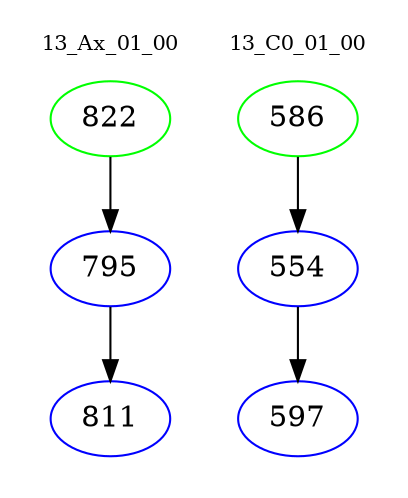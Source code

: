 digraph{
subgraph cluster_0 {
color = white
label = "13_Ax_01_00";
fontsize=10;
T0_822 [label="822", color="green"]
T0_822 -> T0_795 [color="black"]
T0_795 [label="795", color="blue"]
T0_795 -> T0_811 [color="black"]
T0_811 [label="811", color="blue"]
}
subgraph cluster_1 {
color = white
label = "13_C0_01_00";
fontsize=10;
T1_586 [label="586", color="green"]
T1_586 -> T1_554 [color="black"]
T1_554 [label="554", color="blue"]
T1_554 -> T1_597 [color="black"]
T1_597 [label="597", color="blue"]
}
}
